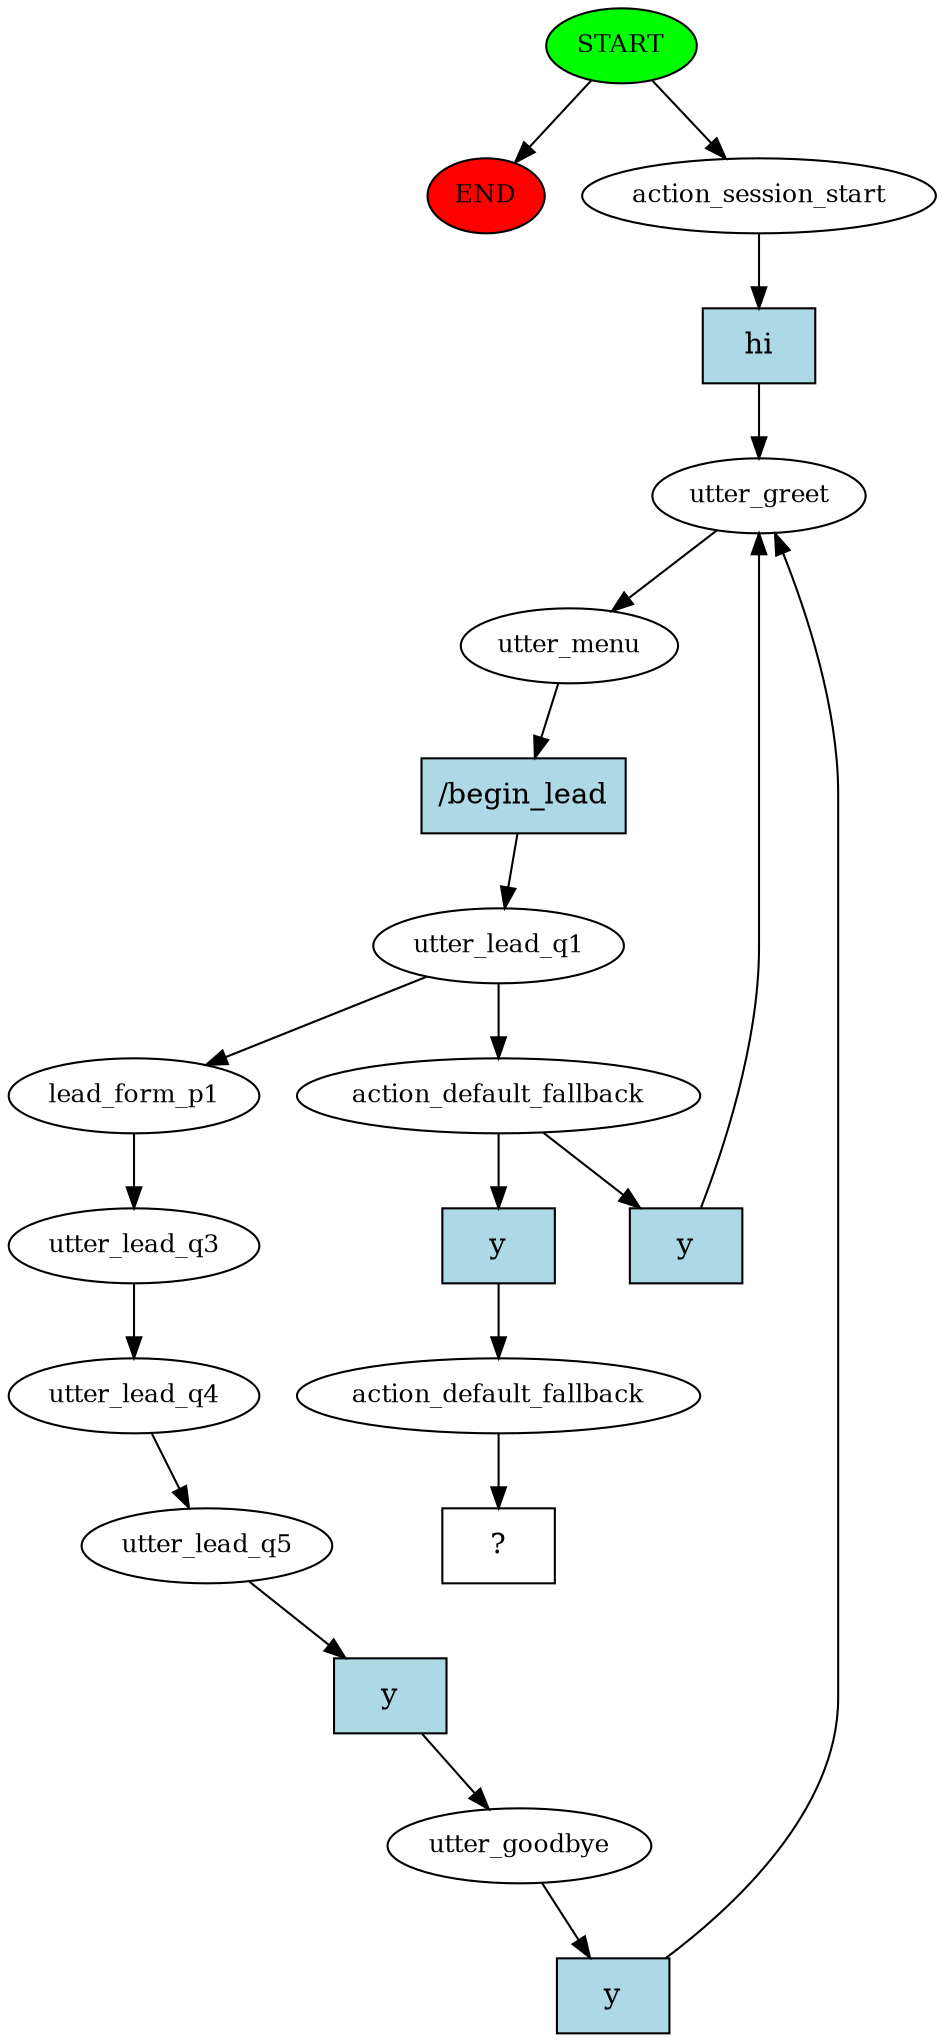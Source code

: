 digraph  {
0 [class="start active", fillcolor=green, fontsize=12, label=START, style=filled];
"-1" [class=end, fillcolor=red, fontsize=12, label=END, style=filled];
1 [class=active, fontsize=12, label=action_session_start];
2 [class=active, fontsize=12, label=utter_greet];
3 [class=active, fontsize=12, label=utter_menu];
4 [class=active, fontsize=12, label=utter_lead_q1];
5 [class=active, fontsize=12, label=lead_form_p1];
6 [class=active, fontsize=12, label=utter_lead_q3];
7 [class=active, fontsize=12, label=utter_lead_q4];
8 [class=active, fontsize=12, label=utter_lead_q5];
9 [class=active, fontsize=12, label=utter_goodbye];
13 [class=active, fontsize=12, label=action_default_fallback];
18 [class=active, fontsize=12, label=action_default_fallback];
19 [class="intent dashed active", label="  ?  ", shape=rect];
20 [class="intent active", fillcolor=lightblue, label=hi, shape=rect, style=filled];
21 [class="intent active", fillcolor=lightblue, label="/begin_lead", shape=rect, style=filled];
22 [class="intent active", fillcolor=lightblue, label=y, shape=rect, style=filled];
23 [class="intent active", fillcolor=lightblue, label=y, shape=rect, style=filled];
24 [class="intent active", fillcolor=lightblue, label=y, shape=rect, style=filled];
25 [class="intent active", fillcolor=lightblue, label=y, shape=rect, style=filled];
0 -> "-1"  [class="", key=NONE, label=""];
0 -> 1  [class=active, key=NONE, label=""];
1 -> 20  [class=active, key=0];
2 -> 3  [class=active, key=NONE, label=""];
3 -> 21  [class=active, key=0];
4 -> 5  [class=active, key=NONE, label=""];
4 -> 13  [class=active, key=NONE, label=""];
5 -> 6  [class=active, key=NONE, label=""];
6 -> 7  [class=active, key=NONE, label=""];
7 -> 8  [class=active, key=NONE, label=""];
8 -> 22  [class=active, key=0];
9 -> 23  [class=active, key=0];
13 -> 24  [class=active, key=0];
13 -> 25  [class=active, key=0];
18 -> 19  [class=active, key=NONE, label=""];
20 -> 2  [class=active, key=0];
21 -> 4  [class=active, key=0];
22 -> 9  [class=active, key=0];
23 -> 2  [class=active, key=0];
24 -> 2  [class=active, key=0];
25 -> 18  [class=active, key=0];
}
